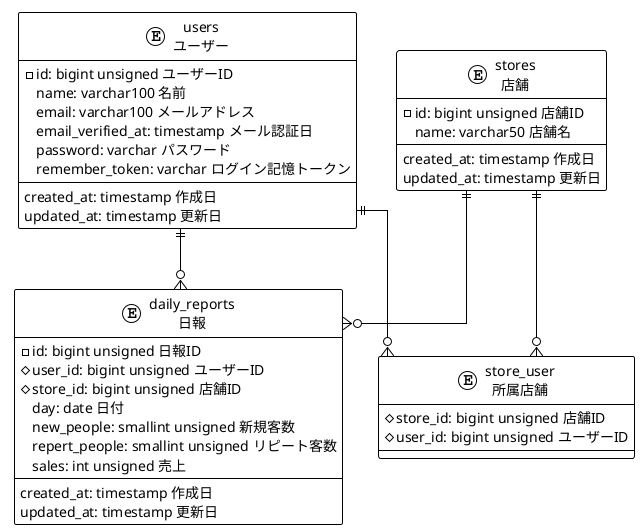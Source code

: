@startuml test
!theme plain
top to bottom direction
skinparam linetype ortho

entity users as "users\nユーザー" {
   - id: bigint unsigned ユーザーID
   name: varchar100 名前
   email: varchar100 メールアドレス
   email_verified_at: timestamp メール認証日
   password: varchar パスワード
   remember_token: varchar ログイン記憶トークン
   --
   created_at: timestamp 作成日
   updated_at: timestamp 更新日
}
entity daily_reports as "daily_reports\n日報" {
   - id: bigint unsigned 日報ID
   # user_id: bigint unsigned ユーザーID
   # store_id: bigint unsigned 店舗ID
   day: date 日付
   new_people: smallint unsigned 新規客数
   repert_people: smallint unsigned リピート客数
   sales: int unsigned 売上
   --
   created_at: timestamp 作成日
   updated_at: timestamp 更新日
}
entity stores as "stores\n店舗" {
   - id: bigint unsigned 店舗ID
   name: varchar50 店舗名
   --
   created_at: timestamp 作成日
   updated_at: timestamp 更新日
}
entity store_user as "store_user\n所属店舗" {
   # store_id: bigint unsigned 店舗ID
   # user_id: bigint unsigned ユーザーID
}

users ||--o{store_user
stores ||--o{store_user
users ||--o{daily_reports
stores ||--o{daily_reports
@enduml